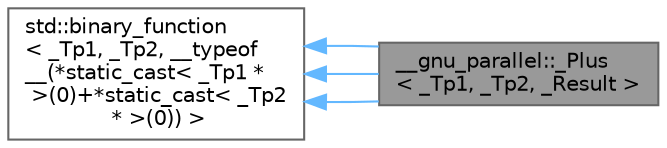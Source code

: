 digraph "__gnu_parallel::_Plus&lt; _Tp1, _Tp2, _Result &gt;"
{
 // LATEX_PDF_SIZE
  bgcolor="transparent";
  edge [fontname=Helvetica,fontsize=10,labelfontname=Helvetica,labelfontsize=10];
  node [fontname=Helvetica,fontsize=10,shape=box,height=0.2,width=0.4];
  rankdir="LR";
  Node1 [id="Node000001",label="__gnu_parallel::_Plus\l\< _Tp1, _Tp2, _Result \>",height=0.2,width=0.4,color="gray40", fillcolor="grey60", style="filled", fontcolor="black",tooltip="Similar to std::plus, but allows two different types."];
  Node2 -> Node1 [id="edge1_Node000001_Node000002",dir="back",color="steelblue1",style="solid",tooltip=" "];
  Node2 [id="Node000002",label="std::binary_function\l\< _Tp1, _Tp2, __typeof\l__(*static_cast\< _Tp1 *\l \>(0)+*static_cast\< _Tp2\l * \>(0)) \>",height=0.2,width=0.4,color="gray40", fillcolor="white", style="filled",tooltip=" "];
  Node2 -> Node1 [id="edge2_Node000001_Node000002",dir="back",color="steelblue1",style="solid",tooltip=" "];
  Node2 -> Node1 [id="edge3_Node000001_Node000002",dir="back",color="steelblue1",style="solid",tooltip=" "];
}
